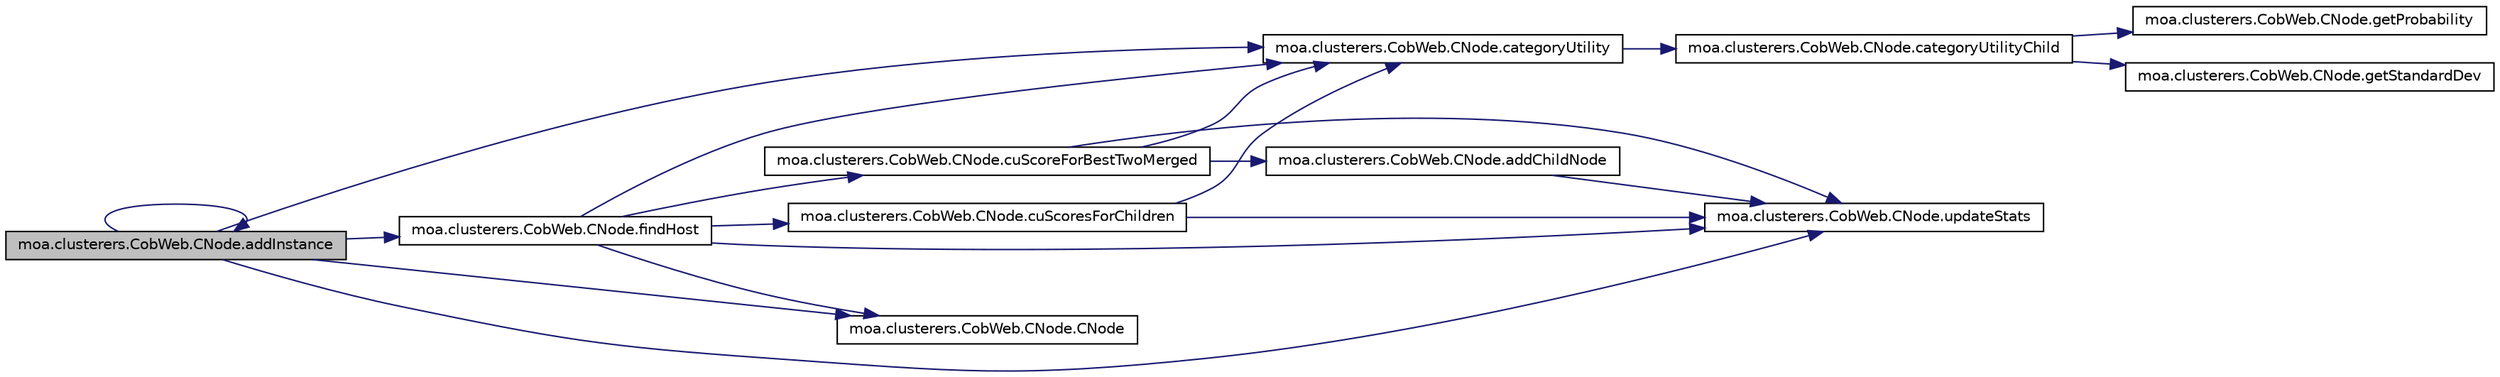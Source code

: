 digraph G
{
  edge [fontname="Helvetica",fontsize="10",labelfontname="Helvetica",labelfontsize="10"];
  node [fontname="Helvetica",fontsize="10",shape=record];
  rankdir=LR;
  Node1 [label="moa.clusterers.CobWeb.CNode.addInstance",height=0.2,width=0.4,color="black", fillcolor="grey75", style="filled" fontcolor="black"];
  Node1 -> Node1 [color="midnightblue",fontsize="10",style="solid",fontname="Helvetica"];
  Node1 -> Node2 [color="midnightblue",fontsize="10",style="solid",fontname="Helvetica"];
  Node2 [label="moa.clusterers.CobWeb.CNode.categoryUtility",height=0.2,width=0.4,color="black", fillcolor="white", style="filled",URL="$classmoa_1_1clusterers_1_1CobWeb_1_1CNode.html#ac9d70a69c0d7bdb3f288661ab5be717c",tooltip="Computes the utility of all children with respect to this node."];
  Node2 -> Node3 [color="midnightblue",fontsize="10",style="solid",fontname="Helvetica"];
  Node3 [label="moa.clusterers.CobWeb.CNode.categoryUtilityChild",height=0.2,width=0.4,color="black", fillcolor="white", style="filled",URL="$classmoa_1_1clusterers_1_1CobWeb_1_1CNode.html#a9facbcf508d70e5a4703a3c65b657418",tooltip="Computes the utility of a single child with respect to this node."];
  Node3 -> Node4 [color="midnightblue",fontsize="10",style="solid",fontname="Helvetica"];
  Node4 [label="moa.clusterers.CobWeb.CNode.getProbability",height=0.2,width=0.4,color="black", fillcolor="white", style="filled",URL="$classmoa_1_1clusterers_1_1CobWeb_1_1CNode.html#a30e14809f5d886785902c21fe09f3e15",tooltip="Returns the probability of a value of a nominal attribute in this node."];
  Node3 -> Node5 [color="midnightblue",fontsize="10",style="solid",fontname="Helvetica"];
  Node5 [label="moa.clusterers.CobWeb.CNode.getStandardDev",height=0.2,width=0.4,color="black", fillcolor="white", style="filled",URL="$classmoa_1_1clusterers_1_1CobWeb_1_1CNode.html#a944814e081b8680b56aed2073ab809c7",tooltip="Returns the standard deviation of a numeric attribute."];
  Node1 -> Node6 [color="midnightblue",fontsize="10",style="solid",fontname="Helvetica"];
  Node6 [label="moa.clusterers.CobWeb.CNode.CNode",height=0.2,width=0.4,color="black", fillcolor="white", style="filled",URL="$classmoa_1_1clusterers_1_1CobWeb_1_1CNode.html#afe5e967d31da7852c7a9a78f96abfe93",tooltip="Creates an empty CNode instance."];
  Node1 -> Node7 [color="midnightblue",fontsize="10",style="solid",fontname="Helvetica"];
  Node7 [label="moa.clusterers.CobWeb.CNode.findHost",height=0.2,width=0.4,color="black", fillcolor="white", style="filled",URL="$classmoa_1_1clusterers_1_1CobWeb_1_1CNode.html#a5b9c90abd6fd96843769c01e37607143",tooltip="Finds a host for the new instance in this nodes children."];
  Node7 -> Node2 [color="midnightblue",fontsize="10",style="solid",fontname="Helvetica"];
  Node7 -> Node6 [color="midnightblue",fontsize="10",style="solid",fontname="Helvetica"];
  Node7 -> Node8 [color="midnightblue",fontsize="10",style="solid",fontname="Helvetica"];
  Node8 [label="moa.clusterers.CobWeb.CNode.cuScoreForBestTwoMerged",height=0.2,width=0.4,color="black", fillcolor="white", style="filled",URL="$classmoa_1_1clusterers_1_1CobWeb_1_1CNode.html#a096ae66519ef87b69bd52f00e7c74cb9"];
  Node8 -> Node9 [color="midnightblue",fontsize="10",style="solid",fontname="Helvetica"];
  Node9 [label="moa.clusterers.CobWeb.CNode.addChildNode",height=0.2,width=0.4,color="black", fillcolor="white", style="filled",URL="$classmoa_1_1clusterers_1_1CobWeb_1_1CNode.html#ab622a2cdd76b0906f833c6588bea3589",tooltip="Adds the supplied node as a child of this node."];
  Node9 -> Node10 [color="midnightblue",fontsize="10",style="solid",fontname="Helvetica"];
  Node10 [label="moa.clusterers.CobWeb.CNode.updateStats",height=0.2,width=0.4,color="black", fillcolor="white", style="filled",URL="$classmoa_1_1clusterers_1_1CobWeb_1_1CNode.html#a2ef34081a4e43e1b2357d274bffdf1ed",tooltip="Update attribute stats using the supplied instance."];
  Node8 -> Node2 [color="midnightblue",fontsize="10",style="solid",fontname="Helvetica"];
  Node8 -> Node10 [color="midnightblue",fontsize="10",style="solid",fontname="Helvetica"];
  Node7 -> Node11 [color="midnightblue",fontsize="10",style="solid",fontname="Helvetica"];
  Node11 [label="moa.clusterers.CobWeb.CNode.cuScoresForChildren",height=0.2,width=0.4,color="black", fillcolor="white", style="filled",URL="$classmoa_1_1clusterers_1_1CobWeb_1_1CNode.html#af07f8b9806a42fcfa1fb76e677861f18",tooltip="Temporarily adds a new instance to each of this nodes children in turn and computes..."];
  Node11 -> Node2 [color="midnightblue",fontsize="10",style="solid",fontname="Helvetica"];
  Node11 -> Node10 [color="midnightblue",fontsize="10",style="solid",fontname="Helvetica"];
  Node7 -> Node10 [color="midnightblue",fontsize="10",style="solid",fontname="Helvetica"];
  Node1 -> Node10 [color="midnightblue",fontsize="10",style="solid",fontname="Helvetica"];
}
